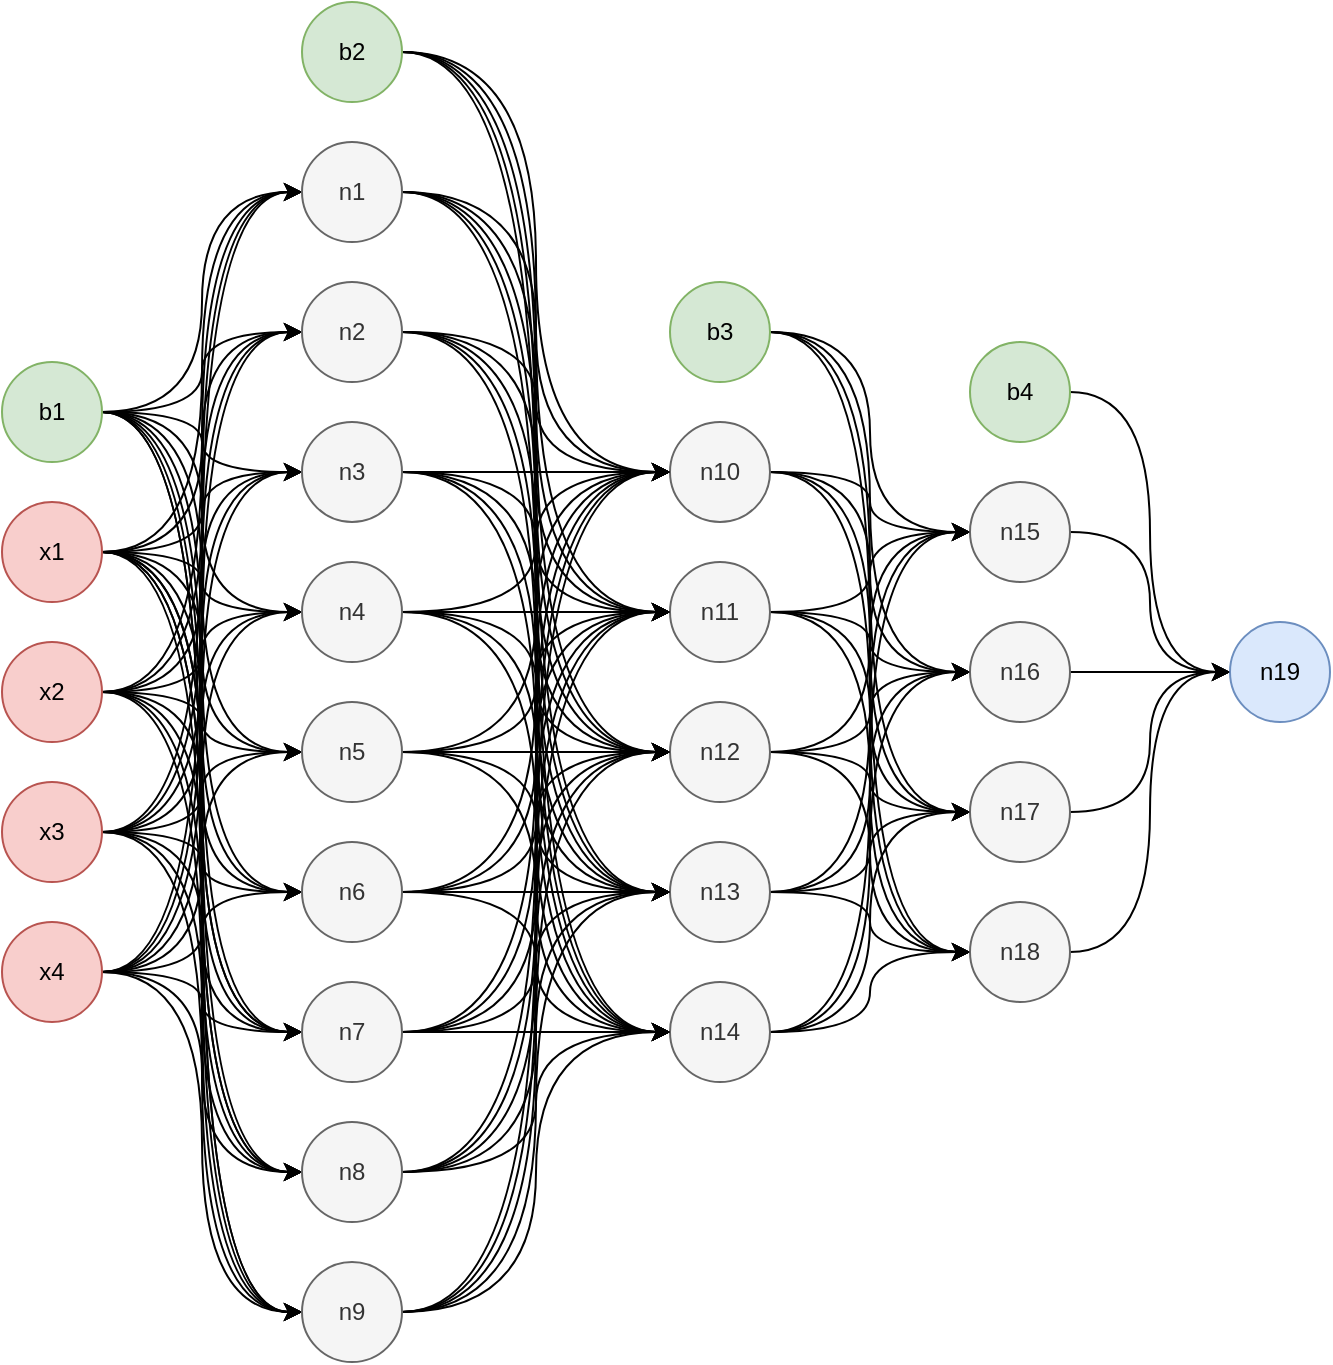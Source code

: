 <mxfile version="14.1.8" type="device"><diagram id="i4QW6xnq4orfAD7NVivl" name="Page-1"><mxGraphModel dx="1483" dy="829" grid="1" gridSize="10" guides="1" tooltips="1" connect="1" arrows="1" fold="1" page="1" pageScale="1" pageWidth="827" pageHeight="1169" math="0" shadow="0"><root><mxCell id="0"/><mxCell id="1" parent="0"/><mxCell id="Dsh7OCqlqzc1dvx7NN0r-18" style="edgeStyle=orthogonalEdgeStyle;curved=1;rounded=0;orthogonalLoop=1;jettySize=auto;html=1;exitX=1;exitY=0.5;exitDx=0;exitDy=0;entryX=0;entryY=0.5;entryDx=0;entryDy=0;" parent="1" source="Dsh7OCqlqzc1dvx7NN0r-1" target="Dsh7OCqlqzc1dvx7NN0r-7" edge="1"><mxGeometry relative="1" as="geometry"/></mxCell><mxCell id="Dsh7OCqlqzc1dvx7NN0r-19" style="edgeStyle=orthogonalEdgeStyle;curved=1;rounded=0;orthogonalLoop=1;jettySize=auto;html=1;exitX=1;exitY=0.5;exitDx=0;exitDy=0;entryX=0;entryY=0.5;entryDx=0;entryDy=0;" parent="1" source="Dsh7OCqlqzc1dvx7NN0r-1" target="Dsh7OCqlqzc1dvx7NN0r-6" edge="1"><mxGeometry relative="1" as="geometry"/></mxCell><mxCell id="Dsh7OCqlqzc1dvx7NN0r-20" style="edgeStyle=orthogonalEdgeStyle;curved=1;rounded=0;orthogonalLoop=1;jettySize=auto;html=1;exitX=1;exitY=0.5;exitDx=0;exitDy=0;entryX=0;entryY=0.5;entryDx=0;entryDy=0;" parent="1" source="Dsh7OCqlqzc1dvx7NN0r-1" target="Dsh7OCqlqzc1dvx7NN0r-8" edge="1"><mxGeometry relative="1" as="geometry"/></mxCell><mxCell id="Dsh7OCqlqzc1dvx7NN0r-21" style="edgeStyle=orthogonalEdgeStyle;curved=1;rounded=0;orthogonalLoop=1;jettySize=auto;html=1;exitX=1;exitY=0.5;exitDx=0;exitDy=0;entryX=0;entryY=0.5;entryDx=0;entryDy=0;" parent="1" source="Dsh7OCqlqzc1dvx7NN0r-1" target="Dsh7OCqlqzc1dvx7NN0r-9" edge="1"><mxGeometry relative="1" as="geometry"/></mxCell><mxCell id="Dsh7OCqlqzc1dvx7NN0r-22" style="edgeStyle=orthogonalEdgeStyle;curved=1;rounded=0;orthogonalLoop=1;jettySize=auto;html=1;exitX=1;exitY=0.5;exitDx=0;exitDy=0;entryX=0;entryY=0.5;entryDx=0;entryDy=0;" parent="1" source="Dsh7OCqlqzc1dvx7NN0r-1" target="Dsh7OCqlqzc1dvx7NN0r-10" edge="1"><mxGeometry relative="1" as="geometry"/></mxCell><mxCell id="Dsh7OCqlqzc1dvx7NN0r-23" style="edgeStyle=orthogonalEdgeStyle;curved=1;rounded=0;orthogonalLoop=1;jettySize=auto;html=1;exitX=1;exitY=0.5;exitDx=0;exitDy=0;entryX=0;entryY=0.5;entryDx=0;entryDy=0;" parent="1" source="Dsh7OCqlqzc1dvx7NN0r-1" target="Dsh7OCqlqzc1dvx7NN0r-11" edge="1"><mxGeometry relative="1" as="geometry"/></mxCell><mxCell id="KHxRJNuGpRdVuXZZQBmn-13" style="edgeStyle=orthogonalEdgeStyle;curved=1;rounded=0;orthogonalLoop=1;jettySize=auto;html=1;exitX=1;exitY=0.5;exitDx=0;exitDy=0;entryX=0;entryY=0.5;entryDx=0;entryDy=0;" edge="1" parent="1" source="Dsh7OCqlqzc1dvx7NN0r-1" target="KHxRJNuGpRdVuXZZQBmn-1"><mxGeometry relative="1" as="geometry"/></mxCell><mxCell id="KHxRJNuGpRdVuXZZQBmn-14" style="edgeStyle=orthogonalEdgeStyle;curved=1;rounded=0;orthogonalLoop=1;jettySize=auto;html=1;exitX=1;exitY=0.5;exitDx=0;exitDy=0;entryX=0;entryY=0.5;entryDx=0;entryDy=0;" edge="1" parent="1" source="Dsh7OCqlqzc1dvx7NN0r-1" target="KHxRJNuGpRdVuXZZQBmn-2"><mxGeometry relative="1" as="geometry"/></mxCell><mxCell id="KHxRJNuGpRdVuXZZQBmn-17" style="edgeStyle=orthogonalEdgeStyle;curved=1;rounded=0;orthogonalLoop=1;jettySize=auto;html=1;exitX=1;exitY=0.5;exitDx=0;exitDy=0;entryX=0;entryY=0.5;entryDx=0;entryDy=0;" edge="1" parent="1" source="Dsh7OCqlqzc1dvx7NN0r-1" target="KHxRJNuGpRdVuXZZQBmn-1"><mxGeometry relative="1" as="geometry"/></mxCell><mxCell id="KHxRJNuGpRdVuXZZQBmn-18" style="edgeStyle=orthogonalEdgeStyle;curved=1;rounded=0;orthogonalLoop=1;jettySize=auto;html=1;exitX=1;exitY=0.5;exitDx=0;exitDy=0;entryX=0;entryY=0.5;entryDx=0;entryDy=0;" edge="1" parent="1" source="Dsh7OCqlqzc1dvx7NN0r-1" target="KHxRJNuGpRdVuXZZQBmn-2"><mxGeometry relative="1" as="geometry"/></mxCell><mxCell id="KHxRJNuGpRdVuXZZQBmn-19" style="edgeStyle=orthogonalEdgeStyle;curved=1;rounded=0;orthogonalLoop=1;jettySize=auto;html=1;exitX=1;exitY=0.5;exitDx=0;exitDy=0;entryX=0;entryY=0.5;entryDx=0;entryDy=0;" edge="1" parent="1" source="Dsh7OCqlqzc1dvx7NN0r-1" target="KHxRJNuGpRdVuXZZQBmn-3"><mxGeometry relative="1" as="geometry"/></mxCell><mxCell id="Dsh7OCqlqzc1dvx7NN0r-1" value="x1" style="ellipse;whiteSpace=wrap;html=1;fillColor=#f8cecc;strokeColor=#b85450;" parent="1" vertex="1"><mxGeometry x="80" y="360" width="50" height="50" as="geometry"/></mxCell><mxCell id="Dsh7OCqlqzc1dvx7NN0r-24" style="edgeStyle=orthogonalEdgeStyle;curved=1;rounded=0;orthogonalLoop=1;jettySize=auto;html=1;exitX=1;exitY=0.5;exitDx=0;exitDy=0;entryX=0;entryY=0.5;entryDx=0;entryDy=0;" parent="1" source="Dsh7OCqlqzc1dvx7NN0r-2" target="Dsh7OCqlqzc1dvx7NN0r-7" edge="1"><mxGeometry relative="1" as="geometry"/></mxCell><mxCell id="Dsh7OCqlqzc1dvx7NN0r-25" style="edgeStyle=orthogonalEdgeStyle;curved=1;rounded=0;orthogonalLoop=1;jettySize=auto;html=1;exitX=1;exitY=0.5;exitDx=0;exitDy=0;entryX=0;entryY=0.5;entryDx=0;entryDy=0;" parent="1" source="Dsh7OCqlqzc1dvx7NN0r-2" target="Dsh7OCqlqzc1dvx7NN0r-6" edge="1"><mxGeometry relative="1" as="geometry"/></mxCell><mxCell id="Dsh7OCqlqzc1dvx7NN0r-26" style="edgeStyle=orthogonalEdgeStyle;curved=1;rounded=0;orthogonalLoop=1;jettySize=auto;html=1;exitX=1;exitY=0.5;exitDx=0;exitDy=0;entryX=0;entryY=0.5;entryDx=0;entryDy=0;" parent="1" source="Dsh7OCqlqzc1dvx7NN0r-2" target="Dsh7OCqlqzc1dvx7NN0r-8" edge="1"><mxGeometry relative="1" as="geometry"/></mxCell><mxCell id="Dsh7OCqlqzc1dvx7NN0r-27" style="edgeStyle=orthogonalEdgeStyle;curved=1;rounded=0;orthogonalLoop=1;jettySize=auto;html=1;exitX=1;exitY=0.5;exitDx=0;exitDy=0;entryX=0;entryY=0.5;entryDx=0;entryDy=0;" parent="1" source="Dsh7OCqlqzc1dvx7NN0r-2" target="Dsh7OCqlqzc1dvx7NN0r-9" edge="1"><mxGeometry relative="1" as="geometry"/></mxCell><mxCell id="Dsh7OCqlqzc1dvx7NN0r-28" style="edgeStyle=orthogonalEdgeStyle;curved=1;rounded=0;orthogonalLoop=1;jettySize=auto;html=1;exitX=1;exitY=0.5;exitDx=0;exitDy=0;entryX=0;entryY=0.5;entryDx=0;entryDy=0;" parent="1" source="Dsh7OCqlqzc1dvx7NN0r-2" target="Dsh7OCqlqzc1dvx7NN0r-10" edge="1"><mxGeometry relative="1" as="geometry"/></mxCell><mxCell id="Dsh7OCqlqzc1dvx7NN0r-29" style="edgeStyle=orthogonalEdgeStyle;curved=1;rounded=0;orthogonalLoop=1;jettySize=auto;html=1;exitX=1;exitY=0.5;exitDx=0;exitDy=0;entryX=0;entryY=0.5;entryDx=0;entryDy=0;" parent="1" source="Dsh7OCqlqzc1dvx7NN0r-2" target="Dsh7OCqlqzc1dvx7NN0r-11" edge="1"><mxGeometry relative="1" as="geometry"/></mxCell><mxCell id="KHxRJNuGpRdVuXZZQBmn-21" style="edgeStyle=orthogonalEdgeStyle;curved=1;rounded=0;orthogonalLoop=1;jettySize=auto;html=1;exitX=1;exitY=0.5;exitDx=0;exitDy=0;entryX=0;entryY=0.5;entryDx=0;entryDy=0;" edge="1" parent="1" source="Dsh7OCqlqzc1dvx7NN0r-2" target="KHxRJNuGpRdVuXZZQBmn-1"><mxGeometry relative="1" as="geometry"/></mxCell><mxCell id="KHxRJNuGpRdVuXZZQBmn-22" style="edgeStyle=orthogonalEdgeStyle;curved=1;rounded=0;orthogonalLoop=1;jettySize=auto;html=1;exitX=1;exitY=0.5;exitDx=0;exitDy=0;entryX=0;entryY=0.5;entryDx=0;entryDy=0;" edge="1" parent="1" source="Dsh7OCqlqzc1dvx7NN0r-2" target="KHxRJNuGpRdVuXZZQBmn-2"><mxGeometry relative="1" as="geometry"/></mxCell><mxCell id="KHxRJNuGpRdVuXZZQBmn-23" style="edgeStyle=orthogonalEdgeStyle;curved=1;rounded=0;orthogonalLoop=1;jettySize=auto;html=1;exitX=1;exitY=0.5;exitDx=0;exitDy=0;entryX=0;entryY=0.5;entryDx=0;entryDy=0;" edge="1" parent="1" source="Dsh7OCqlqzc1dvx7NN0r-2" target="KHxRJNuGpRdVuXZZQBmn-3"><mxGeometry relative="1" as="geometry"/></mxCell><mxCell id="Dsh7OCqlqzc1dvx7NN0r-2" value="x2" style="ellipse;whiteSpace=wrap;html=1;fillColor=#f8cecc;strokeColor=#b85450;" parent="1" vertex="1"><mxGeometry x="80" y="430" width="50" height="50" as="geometry"/></mxCell><mxCell id="Dsh7OCqlqzc1dvx7NN0r-30" style="edgeStyle=orthogonalEdgeStyle;curved=1;rounded=0;orthogonalLoop=1;jettySize=auto;html=1;exitX=1;exitY=0.5;exitDx=0;exitDy=0;entryX=0;entryY=0.5;entryDx=0;entryDy=0;" parent="1" source="Dsh7OCqlqzc1dvx7NN0r-3" target="Dsh7OCqlqzc1dvx7NN0r-7" edge="1"><mxGeometry relative="1" as="geometry"/></mxCell><mxCell id="Dsh7OCqlqzc1dvx7NN0r-31" style="edgeStyle=orthogonalEdgeStyle;curved=1;rounded=0;orthogonalLoop=1;jettySize=auto;html=1;exitX=1;exitY=0.5;exitDx=0;exitDy=0;entryX=0;entryY=0.5;entryDx=0;entryDy=0;" parent="1" source="Dsh7OCqlqzc1dvx7NN0r-3" target="Dsh7OCqlqzc1dvx7NN0r-6" edge="1"><mxGeometry relative="1" as="geometry"/></mxCell><mxCell id="Dsh7OCqlqzc1dvx7NN0r-32" style="edgeStyle=orthogonalEdgeStyle;curved=1;rounded=0;orthogonalLoop=1;jettySize=auto;html=1;exitX=1;exitY=0.5;exitDx=0;exitDy=0;entryX=0;entryY=0.5;entryDx=0;entryDy=0;" parent="1" source="Dsh7OCqlqzc1dvx7NN0r-3" target="Dsh7OCqlqzc1dvx7NN0r-8" edge="1"><mxGeometry relative="1" as="geometry"/></mxCell><mxCell id="Dsh7OCqlqzc1dvx7NN0r-33" style="edgeStyle=orthogonalEdgeStyle;curved=1;rounded=0;orthogonalLoop=1;jettySize=auto;html=1;exitX=1;exitY=0.5;exitDx=0;exitDy=0;entryX=0;entryY=0.5;entryDx=0;entryDy=0;" parent="1" source="Dsh7OCqlqzc1dvx7NN0r-3" target="Dsh7OCqlqzc1dvx7NN0r-9" edge="1"><mxGeometry relative="1" as="geometry"/></mxCell><mxCell id="Dsh7OCqlqzc1dvx7NN0r-34" style="edgeStyle=orthogonalEdgeStyle;curved=1;rounded=0;orthogonalLoop=1;jettySize=auto;html=1;exitX=1;exitY=0.5;exitDx=0;exitDy=0;entryX=0;entryY=0.5;entryDx=0;entryDy=0;" parent="1" source="Dsh7OCqlqzc1dvx7NN0r-3" target="Dsh7OCqlqzc1dvx7NN0r-10" edge="1"><mxGeometry relative="1" as="geometry"/></mxCell><mxCell id="Dsh7OCqlqzc1dvx7NN0r-35" style="edgeStyle=orthogonalEdgeStyle;curved=1;rounded=0;orthogonalLoop=1;jettySize=auto;html=1;exitX=1;exitY=0.5;exitDx=0;exitDy=0;entryX=0;entryY=0.5;entryDx=0;entryDy=0;" parent="1" source="Dsh7OCqlqzc1dvx7NN0r-3" target="Dsh7OCqlqzc1dvx7NN0r-11" edge="1"><mxGeometry relative="1" as="geometry"/></mxCell><mxCell id="KHxRJNuGpRdVuXZZQBmn-25" style="edgeStyle=orthogonalEdgeStyle;curved=1;rounded=0;orthogonalLoop=1;jettySize=auto;html=1;exitX=1;exitY=0.5;exitDx=0;exitDy=0;entryX=0;entryY=0.5;entryDx=0;entryDy=0;" edge="1" parent="1" source="Dsh7OCqlqzc1dvx7NN0r-3" target="KHxRJNuGpRdVuXZZQBmn-1"><mxGeometry relative="1" as="geometry"/></mxCell><mxCell id="KHxRJNuGpRdVuXZZQBmn-26" style="edgeStyle=orthogonalEdgeStyle;curved=1;rounded=0;orthogonalLoop=1;jettySize=auto;html=1;exitX=1;exitY=0.5;exitDx=0;exitDy=0;entryX=0;entryY=0.5;entryDx=0;entryDy=0;" edge="1" parent="1" source="Dsh7OCqlqzc1dvx7NN0r-3" target="KHxRJNuGpRdVuXZZQBmn-2"><mxGeometry relative="1" as="geometry"/></mxCell><mxCell id="KHxRJNuGpRdVuXZZQBmn-27" style="edgeStyle=orthogonalEdgeStyle;curved=1;rounded=0;orthogonalLoop=1;jettySize=auto;html=1;exitX=1;exitY=0.5;exitDx=0;exitDy=0;entryX=0;entryY=0.5;entryDx=0;entryDy=0;" edge="1" parent="1" source="Dsh7OCqlqzc1dvx7NN0r-3" target="KHxRJNuGpRdVuXZZQBmn-3"><mxGeometry relative="1" as="geometry"/></mxCell><mxCell id="Dsh7OCqlqzc1dvx7NN0r-3" value="x3" style="ellipse;whiteSpace=wrap;html=1;fillColor=#f8cecc;strokeColor=#b85450;" parent="1" vertex="1"><mxGeometry x="80" y="500" width="50" height="50" as="geometry"/></mxCell><mxCell id="Dsh7OCqlqzc1dvx7NN0r-36" style="edgeStyle=orthogonalEdgeStyle;curved=1;rounded=0;orthogonalLoop=1;jettySize=auto;html=1;exitX=1;exitY=0.5;exitDx=0;exitDy=0;entryX=0;entryY=0.5;entryDx=0;entryDy=0;" parent="1" source="Dsh7OCqlqzc1dvx7NN0r-4" target="Dsh7OCqlqzc1dvx7NN0r-7" edge="1"><mxGeometry relative="1" as="geometry"/></mxCell><mxCell id="Dsh7OCqlqzc1dvx7NN0r-37" style="edgeStyle=orthogonalEdgeStyle;curved=1;rounded=0;orthogonalLoop=1;jettySize=auto;html=1;exitX=1;exitY=0.5;exitDx=0;exitDy=0;entryX=0;entryY=0.5;entryDx=0;entryDy=0;" parent="1" source="Dsh7OCqlqzc1dvx7NN0r-4" target="Dsh7OCqlqzc1dvx7NN0r-6" edge="1"><mxGeometry relative="1" as="geometry"/></mxCell><mxCell id="Dsh7OCqlqzc1dvx7NN0r-38" style="edgeStyle=orthogonalEdgeStyle;curved=1;rounded=0;orthogonalLoop=1;jettySize=auto;html=1;exitX=1;exitY=0.5;exitDx=0;exitDy=0;entryX=0;entryY=0.5;entryDx=0;entryDy=0;" parent="1" source="Dsh7OCqlqzc1dvx7NN0r-4" target="Dsh7OCqlqzc1dvx7NN0r-8" edge="1"><mxGeometry relative="1" as="geometry"/></mxCell><mxCell id="Dsh7OCqlqzc1dvx7NN0r-39" style="edgeStyle=orthogonalEdgeStyle;curved=1;rounded=0;orthogonalLoop=1;jettySize=auto;html=1;exitX=1;exitY=0.5;exitDx=0;exitDy=0;entryX=0;entryY=0.5;entryDx=0;entryDy=0;" parent="1" source="Dsh7OCqlqzc1dvx7NN0r-4" target="Dsh7OCqlqzc1dvx7NN0r-9" edge="1"><mxGeometry relative="1" as="geometry"/></mxCell><mxCell id="Dsh7OCqlqzc1dvx7NN0r-40" style="edgeStyle=orthogonalEdgeStyle;curved=1;rounded=0;orthogonalLoop=1;jettySize=auto;html=1;exitX=1;exitY=0.5;exitDx=0;exitDy=0;entryX=0;entryY=0.5;entryDx=0;entryDy=0;" parent="1" source="Dsh7OCqlqzc1dvx7NN0r-4" target="Dsh7OCqlqzc1dvx7NN0r-10" edge="1"><mxGeometry relative="1" as="geometry"/></mxCell><mxCell id="Dsh7OCqlqzc1dvx7NN0r-41" style="edgeStyle=orthogonalEdgeStyle;curved=1;rounded=0;orthogonalLoop=1;jettySize=auto;html=1;exitX=1;exitY=0.5;exitDx=0;exitDy=0;entryX=0;entryY=0.5;entryDx=0;entryDy=0;" parent="1" source="Dsh7OCqlqzc1dvx7NN0r-4" target="Dsh7OCqlqzc1dvx7NN0r-11" edge="1"><mxGeometry relative="1" as="geometry"/></mxCell><mxCell id="KHxRJNuGpRdVuXZZQBmn-29" style="edgeStyle=orthogonalEdgeStyle;curved=1;rounded=0;orthogonalLoop=1;jettySize=auto;html=1;exitX=1;exitY=0.5;exitDx=0;exitDy=0;entryX=0;entryY=0.5;entryDx=0;entryDy=0;" edge="1" parent="1" source="Dsh7OCqlqzc1dvx7NN0r-4" target="KHxRJNuGpRdVuXZZQBmn-1"><mxGeometry relative="1" as="geometry"/></mxCell><mxCell id="KHxRJNuGpRdVuXZZQBmn-30" style="edgeStyle=orthogonalEdgeStyle;curved=1;rounded=0;orthogonalLoop=1;jettySize=auto;html=1;exitX=1;exitY=0.5;exitDx=0;exitDy=0;entryX=0;entryY=0.5;entryDx=0;entryDy=0;" edge="1" parent="1" source="Dsh7OCqlqzc1dvx7NN0r-4" target="KHxRJNuGpRdVuXZZQBmn-2"><mxGeometry relative="1" as="geometry"/></mxCell><mxCell id="KHxRJNuGpRdVuXZZQBmn-31" style="edgeStyle=orthogonalEdgeStyle;curved=1;rounded=0;orthogonalLoop=1;jettySize=auto;html=1;exitX=1;exitY=0.5;exitDx=0;exitDy=0;entryX=0;entryY=0.5;entryDx=0;entryDy=0;" edge="1" parent="1" source="Dsh7OCqlqzc1dvx7NN0r-4" target="KHxRJNuGpRdVuXZZQBmn-3"><mxGeometry relative="1" as="geometry"/></mxCell><mxCell id="Dsh7OCqlqzc1dvx7NN0r-4" value="x4" style="ellipse;whiteSpace=wrap;html=1;fillColor=#f8cecc;strokeColor=#b85450;" parent="1" vertex="1"><mxGeometry x="80" y="570" width="50" height="50" as="geometry"/></mxCell><mxCell id="Dsh7OCqlqzc1dvx7NN0r-12" style="edgeStyle=orthogonalEdgeStyle;rounded=0;orthogonalLoop=1;jettySize=auto;html=1;exitX=1;exitY=0.5;exitDx=0;exitDy=0;entryX=0;entryY=0.5;entryDx=0;entryDy=0;curved=1;" parent="1" source="Dsh7OCqlqzc1dvx7NN0r-5" target="Dsh7OCqlqzc1dvx7NN0r-7" edge="1"><mxGeometry relative="1" as="geometry"/></mxCell><mxCell id="Dsh7OCqlqzc1dvx7NN0r-13" style="edgeStyle=orthogonalEdgeStyle;curved=1;rounded=0;orthogonalLoop=1;jettySize=auto;html=1;exitX=1;exitY=0.5;exitDx=0;exitDy=0;entryX=0;entryY=0.5;entryDx=0;entryDy=0;" parent="1" source="Dsh7OCqlqzc1dvx7NN0r-5" target="Dsh7OCqlqzc1dvx7NN0r-6" edge="1"><mxGeometry relative="1" as="geometry"/></mxCell><mxCell id="Dsh7OCqlqzc1dvx7NN0r-14" style="edgeStyle=orthogonalEdgeStyle;curved=1;rounded=0;orthogonalLoop=1;jettySize=auto;html=1;exitX=1;exitY=0.5;exitDx=0;exitDy=0;entryX=0;entryY=0.5;entryDx=0;entryDy=0;" parent="1" source="Dsh7OCqlqzc1dvx7NN0r-5" target="Dsh7OCqlqzc1dvx7NN0r-8" edge="1"><mxGeometry relative="1" as="geometry"/></mxCell><mxCell id="Dsh7OCqlqzc1dvx7NN0r-15" style="edgeStyle=orthogonalEdgeStyle;curved=1;rounded=0;orthogonalLoop=1;jettySize=auto;html=1;exitX=1;exitY=0.5;exitDx=0;exitDy=0;entryX=0;entryY=0.5;entryDx=0;entryDy=0;" parent="1" source="Dsh7OCqlqzc1dvx7NN0r-5" target="Dsh7OCqlqzc1dvx7NN0r-9" edge="1"><mxGeometry relative="1" as="geometry"/></mxCell><mxCell id="Dsh7OCqlqzc1dvx7NN0r-16" style="edgeStyle=orthogonalEdgeStyle;curved=1;rounded=0;orthogonalLoop=1;jettySize=auto;html=1;exitX=1;exitY=0.5;exitDx=0;exitDy=0;entryX=0;entryY=0.5;entryDx=0;entryDy=0;" parent="1" source="Dsh7OCqlqzc1dvx7NN0r-5" target="Dsh7OCqlqzc1dvx7NN0r-10" edge="1"><mxGeometry relative="1" as="geometry"/></mxCell><mxCell id="Dsh7OCqlqzc1dvx7NN0r-17" style="edgeStyle=orthogonalEdgeStyle;curved=1;rounded=0;orthogonalLoop=1;jettySize=auto;html=1;exitX=1;exitY=0.5;exitDx=0;exitDy=0;entryX=0;entryY=0.5;entryDx=0;entryDy=0;" parent="1" source="Dsh7OCqlqzc1dvx7NN0r-5" target="Dsh7OCqlqzc1dvx7NN0r-11" edge="1"><mxGeometry relative="1" as="geometry"/></mxCell><mxCell id="KHxRJNuGpRdVuXZZQBmn-5" style="edgeStyle=orthogonalEdgeStyle;rounded=0;orthogonalLoop=1;jettySize=auto;html=1;exitX=1;exitY=0.5;exitDx=0;exitDy=0;entryX=0;entryY=0.5;entryDx=0;entryDy=0;curved=1;" edge="1" parent="1" source="Dsh7OCqlqzc1dvx7NN0r-5" target="KHxRJNuGpRdVuXZZQBmn-1"><mxGeometry relative="1" as="geometry"/></mxCell><mxCell id="KHxRJNuGpRdVuXZZQBmn-6" style="edgeStyle=orthogonalEdgeStyle;curved=1;rounded=0;orthogonalLoop=1;jettySize=auto;html=1;exitX=1;exitY=0.5;exitDx=0;exitDy=0;entryX=0;entryY=0.5;entryDx=0;entryDy=0;" edge="1" parent="1" source="Dsh7OCqlqzc1dvx7NN0r-5" target="KHxRJNuGpRdVuXZZQBmn-2"><mxGeometry relative="1" as="geometry"/></mxCell><mxCell id="KHxRJNuGpRdVuXZZQBmn-7" style="edgeStyle=orthogonalEdgeStyle;curved=1;rounded=0;orthogonalLoop=1;jettySize=auto;html=1;exitX=1;exitY=0.5;exitDx=0;exitDy=0;entryX=0;entryY=0.5;entryDx=0;entryDy=0;" edge="1" parent="1" source="Dsh7OCqlqzc1dvx7NN0r-5" target="KHxRJNuGpRdVuXZZQBmn-3"><mxGeometry relative="1" as="geometry"/></mxCell><mxCell id="KHxRJNuGpRdVuXZZQBmn-15" style="edgeStyle=orthogonalEdgeStyle;curved=1;rounded=0;orthogonalLoop=1;jettySize=auto;html=1;exitX=1;exitY=0.5;exitDx=0;exitDy=0;entryX=0;entryY=0.5;entryDx=0;entryDy=0;" edge="1" parent="1" source="Dsh7OCqlqzc1dvx7NN0r-5" target="KHxRJNuGpRdVuXZZQBmn-3"><mxGeometry relative="1" as="geometry"/></mxCell><mxCell id="Dsh7OCqlqzc1dvx7NN0r-5" value="b1" style="ellipse;whiteSpace=wrap;html=1;fillColor=#d5e8d4;strokeColor=#82b366;" parent="1" vertex="1"><mxGeometry x="80" y="290" width="50" height="50" as="geometry"/></mxCell><mxCell id="Dsh7OCqlqzc1dvx7NN0r-67" style="edgeStyle=orthogonalEdgeStyle;curved=1;rounded=0;orthogonalLoop=1;jettySize=auto;html=1;exitX=1;exitY=0.5;exitDx=0;exitDy=0;entryX=0;entryY=0.5;entryDx=0;entryDy=0;" parent="1" source="Dsh7OCqlqzc1dvx7NN0r-6" target="Dsh7OCqlqzc1dvx7NN0r-43" edge="1"><mxGeometry relative="1" as="geometry"/></mxCell><mxCell id="Dsh7OCqlqzc1dvx7NN0r-68" style="edgeStyle=orthogonalEdgeStyle;curved=1;rounded=0;orthogonalLoop=1;jettySize=auto;html=1;exitX=1;exitY=0.5;exitDx=0;exitDy=0;entryX=0;entryY=0.5;entryDx=0;entryDy=0;" parent="1" source="Dsh7OCqlqzc1dvx7NN0r-6" target="Dsh7OCqlqzc1dvx7NN0r-42" edge="1"><mxGeometry relative="1" as="geometry"/></mxCell><mxCell id="Dsh7OCqlqzc1dvx7NN0r-69" style="edgeStyle=orthogonalEdgeStyle;curved=1;rounded=0;orthogonalLoop=1;jettySize=auto;html=1;exitX=1;exitY=0.5;exitDx=0;exitDy=0;entryX=0;entryY=0.5;entryDx=0;entryDy=0;" parent="1" source="Dsh7OCqlqzc1dvx7NN0r-6" target="Dsh7OCqlqzc1dvx7NN0r-44" edge="1"><mxGeometry relative="1" as="geometry"/></mxCell><mxCell id="Dsh7OCqlqzc1dvx7NN0r-70" style="edgeStyle=orthogonalEdgeStyle;curved=1;rounded=0;orthogonalLoop=1;jettySize=auto;html=1;exitX=1;exitY=0.5;exitDx=0;exitDy=0;entryX=0;entryY=0.5;entryDx=0;entryDy=0;" parent="1" source="Dsh7OCqlqzc1dvx7NN0r-6" target="Dsh7OCqlqzc1dvx7NN0r-45" edge="1"><mxGeometry relative="1" as="geometry"/></mxCell><mxCell id="Dsh7OCqlqzc1dvx7NN0r-71" style="edgeStyle=orthogonalEdgeStyle;curved=1;rounded=0;orthogonalLoop=1;jettySize=auto;html=1;exitX=1;exitY=0.5;exitDx=0;exitDy=0;entryX=0;entryY=0.5;entryDx=0;entryDy=0;" parent="1" source="Dsh7OCqlqzc1dvx7NN0r-6" target="Dsh7OCqlqzc1dvx7NN0r-46" edge="1"><mxGeometry relative="1" as="geometry"/></mxCell><mxCell id="Dsh7OCqlqzc1dvx7NN0r-6" value="n2" style="ellipse;whiteSpace=wrap;html=1;fillColor=#f5f5f5;strokeColor=#666666;fontColor=#333333;" parent="1" vertex="1"><mxGeometry x="230" y="250" width="50" height="50" as="geometry"/></mxCell><mxCell id="Dsh7OCqlqzc1dvx7NN0r-59" style="edgeStyle=orthogonalEdgeStyle;curved=1;rounded=0;orthogonalLoop=1;jettySize=auto;html=1;exitX=1;exitY=0.5;exitDx=0;exitDy=0;entryX=0;entryY=0.5;entryDx=0;entryDy=0;" parent="1" source="Dsh7OCqlqzc1dvx7NN0r-7" target="Dsh7OCqlqzc1dvx7NN0r-43" edge="1"><mxGeometry relative="1" as="geometry"/></mxCell><mxCell id="Dsh7OCqlqzc1dvx7NN0r-60" style="edgeStyle=orthogonalEdgeStyle;curved=1;rounded=0;orthogonalLoop=1;jettySize=auto;html=1;exitX=1;exitY=0.5;exitDx=0;exitDy=0;entryX=0;entryY=0.5;entryDx=0;entryDy=0;" parent="1" source="Dsh7OCqlqzc1dvx7NN0r-7" target="Dsh7OCqlqzc1dvx7NN0r-42" edge="1"><mxGeometry relative="1" as="geometry"/></mxCell><mxCell id="Dsh7OCqlqzc1dvx7NN0r-61" style="edgeStyle=orthogonalEdgeStyle;curved=1;rounded=0;orthogonalLoop=1;jettySize=auto;html=1;exitX=1;exitY=0.5;exitDx=0;exitDy=0;entryX=0;entryY=0.5;entryDx=0;entryDy=0;" parent="1" source="Dsh7OCqlqzc1dvx7NN0r-7" target="Dsh7OCqlqzc1dvx7NN0r-44" edge="1"><mxGeometry relative="1" as="geometry"/></mxCell><mxCell id="Dsh7OCqlqzc1dvx7NN0r-62" style="edgeStyle=orthogonalEdgeStyle;curved=1;rounded=0;orthogonalLoop=1;jettySize=auto;html=1;exitX=1;exitY=0.5;exitDx=0;exitDy=0;entryX=0;entryY=0.5;entryDx=0;entryDy=0;" parent="1" source="Dsh7OCqlqzc1dvx7NN0r-7" target="Dsh7OCqlqzc1dvx7NN0r-45" edge="1"><mxGeometry relative="1" as="geometry"/></mxCell><mxCell id="Dsh7OCqlqzc1dvx7NN0r-63" style="edgeStyle=orthogonalEdgeStyle;curved=1;rounded=0;orthogonalLoop=1;jettySize=auto;html=1;exitX=1;exitY=0.5;exitDx=0;exitDy=0;entryX=0;entryY=0.5;entryDx=0;entryDy=0;" parent="1" source="Dsh7OCqlqzc1dvx7NN0r-7" target="Dsh7OCqlqzc1dvx7NN0r-46" edge="1"><mxGeometry relative="1" as="geometry"/></mxCell><mxCell id="Dsh7OCqlqzc1dvx7NN0r-7" value="n1" style="ellipse;whiteSpace=wrap;html=1;fillColor=#f5f5f5;strokeColor=#666666;fontColor=#333333;" parent="1" vertex="1"><mxGeometry x="230" y="180" width="50" height="50" as="geometry"/></mxCell><mxCell id="Dsh7OCqlqzc1dvx7NN0r-75" style="edgeStyle=orthogonalEdgeStyle;curved=1;rounded=0;orthogonalLoop=1;jettySize=auto;html=1;exitX=1;exitY=0.5;exitDx=0;exitDy=0;entryX=0;entryY=0.5;entryDx=0;entryDy=0;" parent="1" source="Dsh7OCqlqzc1dvx7NN0r-8" target="Dsh7OCqlqzc1dvx7NN0r-43" edge="1"><mxGeometry relative="1" as="geometry"/></mxCell><mxCell id="Dsh7OCqlqzc1dvx7NN0r-76" style="edgeStyle=orthogonalEdgeStyle;curved=1;rounded=0;orthogonalLoop=1;jettySize=auto;html=1;exitX=1;exitY=0.5;exitDx=0;exitDy=0;entryX=0;entryY=0.5;entryDx=0;entryDy=0;" parent="1" source="Dsh7OCqlqzc1dvx7NN0r-8" target="Dsh7OCqlqzc1dvx7NN0r-42" edge="1"><mxGeometry relative="1" as="geometry"/></mxCell><mxCell id="Dsh7OCqlqzc1dvx7NN0r-77" style="edgeStyle=orthogonalEdgeStyle;curved=1;rounded=0;orthogonalLoop=1;jettySize=auto;html=1;exitX=1;exitY=0.5;exitDx=0;exitDy=0;entryX=0;entryY=0.5;entryDx=0;entryDy=0;" parent="1" source="Dsh7OCqlqzc1dvx7NN0r-8" target="Dsh7OCqlqzc1dvx7NN0r-44" edge="1"><mxGeometry relative="1" as="geometry"/></mxCell><mxCell id="Dsh7OCqlqzc1dvx7NN0r-78" style="edgeStyle=orthogonalEdgeStyle;curved=1;rounded=0;orthogonalLoop=1;jettySize=auto;html=1;exitX=1;exitY=0.5;exitDx=0;exitDy=0;entryX=0;entryY=0.5;entryDx=0;entryDy=0;" parent="1" source="Dsh7OCqlqzc1dvx7NN0r-8" target="Dsh7OCqlqzc1dvx7NN0r-45" edge="1"><mxGeometry relative="1" as="geometry"/></mxCell><mxCell id="Dsh7OCqlqzc1dvx7NN0r-79" style="edgeStyle=orthogonalEdgeStyle;curved=1;rounded=0;orthogonalLoop=1;jettySize=auto;html=1;exitX=1;exitY=0.5;exitDx=0;exitDy=0;entryX=0;entryY=0.5;entryDx=0;entryDy=0;" parent="1" source="Dsh7OCqlqzc1dvx7NN0r-8" target="Dsh7OCqlqzc1dvx7NN0r-46" edge="1"><mxGeometry relative="1" as="geometry"/></mxCell><mxCell id="Dsh7OCqlqzc1dvx7NN0r-8" value="n3" style="ellipse;whiteSpace=wrap;html=1;fillColor=#f5f5f5;strokeColor=#666666;fontColor=#333333;" parent="1" vertex="1"><mxGeometry x="230" y="320" width="50" height="50" as="geometry"/></mxCell><mxCell id="Dsh7OCqlqzc1dvx7NN0r-83" style="edgeStyle=orthogonalEdgeStyle;curved=1;rounded=0;orthogonalLoop=1;jettySize=auto;html=1;exitX=1;exitY=0.5;exitDx=0;exitDy=0;entryX=0;entryY=0.5;entryDx=0;entryDy=0;" parent="1" source="Dsh7OCqlqzc1dvx7NN0r-9" target="Dsh7OCqlqzc1dvx7NN0r-43" edge="1"><mxGeometry relative="1" as="geometry"/></mxCell><mxCell id="Dsh7OCqlqzc1dvx7NN0r-84" style="edgeStyle=orthogonalEdgeStyle;curved=1;rounded=0;orthogonalLoop=1;jettySize=auto;html=1;exitX=1;exitY=0.5;exitDx=0;exitDy=0;entryX=0;entryY=0.5;entryDx=0;entryDy=0;" parent="1" source="Dsh7OCqlqzc1dvx7NN0r-9" target="Dsh7OCqlqzc1dvx7NN0r-42" edge="1"><mxGeometry relative="1" as="geometry"/></mxCell><mxCell id="Dsh7OCqlqzc1dvx7NN0r-85" style="edgeStyle=orthogonalEdgeStyle;curved=1;rounded=0;orthogonalLoop=1;jettySize=auto;html=1;exitX=1;exitY=0.5;exitDx=0;exitDy=0;entryX=0;entryY=0.5;entryDx=0;entryDy=0;" parent="1" source="Dsh7OCqlqzc1dvx7NN0r-9" target="Dsh7OCqlqzc1dvx7NN0r-44" edge="1"><mxGeometry relative="1" as="geometry"/></mxCell><mxCell id="Dsh7OCqlqzc1dvx7NN0r-86" style="edgeStyle=orthogonalEdgeStyle;curved=1;rounded=0;orthogonalLoop=1;jettySize=auto;html=1;exitX=1;exitY=0.5;exitDx=0;exitDy=0;entryX=0;entryY=0.5;entryDx=0;entryDy=0;" parent="1" source="Dsh7OCqlqzc1dvx7NN0r-9" target="Dsh7OCqlqzc1dvx7NN0r-45" edge="1"><mxGeometry relative="1" as="geometry"/></mxCell><mxCell id="Dsh7OCqlqzc1dvx7NN0r-87" style="edgeStyle=orthogonalEdgeStyle;curved=1;rounded=0;orthogonalLoop=1;jettySize=auto;html=1;exitX=1;exitY=0.5;exitDx=0;exitDy=0;entryX=0;entryY=0.5;entryDx=0;entryDy=0;" parent="1" source="Dsh7OCqlqzc1dvx7NN0r-9" target="Dsh7OCqlqzc1dvx7NN0r-46" edge="1"><mxGeometry relative="1" as="geometry"/></mxCell><mxCell id="Dsh7OCqlqzc1dvx7NN0r-9" value="n4" style="ellipse;whiteSpace=wrap;html=1;fillColor=#f5f5f5;strokeColor=#666666;fontColor=#333333;" parent="1" vertex="1"><mxGeometry x="230" y="390" width="50" height="50" as="geometry"/></mxCell><mxCell id="Dsh7OCqlqzc1dvx7NN0r-91" style="edgeStyle=orthogonalEdgeStyle;curved=1;rounded=0;orthogonalLoop=1;jettySize=auto;html=1;exitX=1;exitY=0.5;exitDx=0;exitDy=0;entryX=0;entryY=0.5;entryDx=0;entryDy=0;" parent="1" source="Dsh7OCqlqzc1dvx7NN0r-10" target="Dsh7OCqlqzc1dvx7NN0r-43" edge="1"><mxGeometry relative="1" as="geometry"/></mxCell><mxCell id="Dsh7OCqlqzc1dvx7NN0r-92" style="edgeStyle=orthogonalEdgeStyle;curved=1;rounded=0;orthogonalLoop=1;jettySize=auto;html=1;exitX=1;exitY=0.5;exitDx=0;exitDy=0;entryX=0;entryY=0.5;entryDx=0;entryDy=0;" parent="1" source="Dsh7OCqlqzc1dvx7NN0r-10" target="Dsh7OCqlqzc1dvx7NN0r-42" edge="1"><mxGeometry relative="1" as="geometry"/></mxCell><mxCell id="Dsh7OCqlqzc1dvx7NN0r-93" style="edgeStyle=orthogonalEdgeStyle;curved=1;rounded=0;orthogonalLoop=1;jettySize=auto;html=1;exitX=1;exitY=0.5;exitDx=0;exitDy=0;entryX=0;entryY=0.5;entryDx=0;entryDy=0;" parent="1" source="Dsh7OCqlqzc1dvx7NN0r-10" target="Dsh7OCqlqzc1dvx7NN0r-44" edge="1"><mxGeometry relative="1" as="geometry"/></mxCell><mxCell id="Dsh7OCqlqzc1dvx7NN0r-94" style="edgeStyle=orthogonalEdgeStyle;curved=1;rounded=0;orthogonalLoop=1;jettySize=auto;html=1;exitX=1;exitY=0.5;exitDx=0;exitDy=0;entryX=0;entryY=0.5;entryDx=0;entryDy=0;" parent="1" source="Dsh7OCqlqzc1dvx7NN0r-10" target="Dsh7OCqlqzc1dvx7NN0r-45" edge="1"><mxGeometry relative="1" as="geometry"/></mxCell><mxCell id="Dsh7OCqlqzc1dvx7NN0r-95" style="edgeStyle=orthogonalEdgeStyle;curved=1;rounded=0;orthogonalLoop=1;jettySize=auto;html=1;exitX=1;exitY=0.5;exitDx=0;exitDy=0;entryX=0;entryY=0.5;entryDx=0;entryDy=0;" parent="1" source="Dsh7OCqlqzc1dvx7NN0r-10" target="Dsh7OCqlqzc1dvx7NN0r-46" edge="1"><mxGeometry relative="1" as="geometry"/></mxCell><mxCell id="Dsh7OCqlqzc1dvx7NN0r-10" value="n5" style="ellipse;whiteSpace=wrap;html=1;fillColor=#f5f5f5;strokeColor=#666666;fontColor=#333333;" parent="1" vertex="1"><mxGeometry x="230" y="460" width="50" height="50" as="geometry"/></mxCell><mxCell id="Dsh7OCqlqzc1dvx7NN0r-99" style="edgeStyle=orthogonalEdgeStyle;curved=1;rounded=0;orthogonalLoop=1;jettySize=auto;html=1;exitX=1;exitY=0.5;exitDx=0;exitDy=0;entryX=0;entryY=0.5;entryDx=0;entryDy=0;" parent="1" source="Dsh7OCqlqzc1dvx7NN0r-11" target="Dsh7OCqlqzc1dvx7NN0r-43" edge="1"><mxGeometry relative="1" as="geometry"/></mxCell><mxCell id="Dsh7OCqlqzc1dvx7NN0r-100" style="edgeStyle=orthogonalEdgeStyle;curved=1;rounded=0;orthogonalLoop=1;jettySize=auto;html=1;exitX=1;exitY=0.5;exitDx=0;exitDy=0;entryX=0;entryY=0.5;entryDx=0;entryDy=0;" parent="1" source="Dsh7OCqlqzc1dvx7NN0r-11" target="Dsh7OCqlqzc1dvx7NN0r-42" edge="1"><mxGeometry relative="1" as="geometry"/></mxCell><mxCell id="Dsh7OCqlqzc1dvx7NN0r-101" style="edgeStyle=orthogonalEdgeStyle;curved=1;rounded=0;orthogonalLoop=1;jettySize=auto;html=1;exitX=1;exitY=0.5;exitDx=0;exitDy=0;entryX=0;entryY=0.5;entryDx=0;entryDy=0;" parent="1" source="Dsh7OCqlqzc1dvx7NN0r-11" target="Dsh7OCqlqzc1dvx7NN0r-44" edge="1"><mxGeometry relative="1" as="geometry"/></mxCell><mxCell id="Dsh7OCqlqzc1dvx7NN0r-102" style="edgeStyle=orthogonalEdgeStyle;curved=1;rounded=0;orthogonalLoop=1;jettySize=auto;html=1;exitX=1;exitY=0.5;exitDx=0;exitDy=0;entryX=0;entryY=0.5;entryDx=0;entryDy=0;" parent="1" source="Dsh7OCqlqzc1dvx7NN0r-11" target="Dsh7OCqlqzc1dvx7NN0r-45" edge="1"><mxGeometry relative="1" as="geometry"/></mxCell><mxCell id="Dsh7OCqlqzc1dvx7NN0r-103" style="edgeStyle=orthogonalEdgeStyle;curved=1;rounded=0;orthogonalLoop=1;jettySize=auto;html=1;exitX=1;exitY=0.5;exitDx=0;exitDy=0;entryX=0;entryY=0.5;entryDx=0;entryDy=0;" parent="1" source="Dsh7OCqlqzc1dvx7NN0r-11" target="Dsh7OCqlqzc1dvx7NN0r-46" edge="1"><mxGeometry relative="1" as="geometry"/></mxCell><mxCell id="Dsh7OCqlqzc1dvx7NN0r-11" value="n6" style="ellipse;whiteSpace=wrap;html=1;fillColor=#f5f5f5;strokeColor=#666666;fontColor=#333333;" parent="1" vertex="1"><mxGeometry x="230" y="530" width="50" height="50" as="geometry"/></mxCell><mxCell id="Dsh7OCqlqzc1dvx7NN0r-121" style="edgeStyle=orthogonalEdgeStyle;curved=1;rounded=0;orthogonalLoop=1;jettySize=auto;html=1;exitX=1;exitY=0.5;exitDx=0;exitDy=0;entryX=0;entryY=0.5;entryDx=0;entryDy=0;" parent="1" source="Dsh7OCqlqzc1dvx7NN0r-42" target="Dsh7OCqlqzc1dvx7NN0r-108" edge="1"><mxGeometry relative="1" as="geometry"/></mxCell><mxCell id="Dsh7OCqlqzc1dvx7NN0r-122" style="edgeStyle=orthogonalEdgeStyle;curved=1;rounded=0;orthogonalLoop=1;jettySize=auto;html=1;exitX=1;exitY=0.5;exitDx=0;exitDy=0;entryX=0;entryY=0.5;entryDx=0;entryDy=0;" parent="1" source="Dsh7OCqlqzc1dvx7NN0r-42" target="Dsh7OCqlqzc1dvx7NN0r-107" edge="1"><mxGeometry relative="1" as="geometry"/></mxCell><mxCell id="Dsh7OCqlqzc1dvx7NN0r-123" style="edgeStyle=orthogonalEdgeStyle;curved=1;rounded=0;orthogonalLoop=1;jettySize=auto;html=1;exitX=1;exitY=0.5;exitDx=0;exitDy=0;entryX=0;entryY=0.5;entryDx=0;entryDy=0;" parent="1" source="Dsh7OCqlqzc1dvx7NN0r-42" target="Dsh7OCqlqzc1dvx7NN0r-109" edge="1"><mxGeometry relative="1" as="geometry"/></mxCell><mxCell id="Dsh7OCqlqzc1dvx7NN0r-124" style="edgeStyle=orthogonalEdgeStyle;curved=1;rounded=0;orthogonalLoop=1;jettySize=auto;html=1;exitX=1;exitY=0.5;exitDx=0;exitDy=0;entryX=0;entryY=0.5;entryDx=0;entryDy=0;" parent="1" source="Dsh7OCqlqzc1dvx7NN0r-42" target="Dsh7OCqlqzc1dvx7NN0r-110" edge="1"><mxGeometry relative="1" as="geometry"/></mxCell><mxCell id="Dsh7OCqlqzc1dvx7NN0r-42" value="n11" style="ellipse;whiteSpace=wrap;html=1;fillColor=#f5f5f5;strokeColor=#666666;fontColor=#333333;" parent="1" vertex="1"><mxGeometry x="414" y="390" width="50" height="50" as="geometry"/></mxCell><mxCell id="Dsh7OCqlqzc1dvx7NN0r-116" style="edgeStyle=orthogonalEdgeStyle;curved=1;rounded=0;orthogonalLoop=1;jettySize=auto;html=1;exitX=1;exitY=0.5;exitDx=0;exitDy=0;entryX=0;entryY=0.5;entryDx=0;entryDy=0;" parent="1" source="Dsh7OCqlqzc1dvx7NN0r-43" target="Dsh7OCqlqzc1dvx7NN0r-108" edge="1"><mxGeometry relative="1" as="geometry"/></mxCell><mxCell id="Dsh7OCqlqzc1dvx7NN0r-118" style="edgeStyle=orthogonalEdgeStyle;curved=1;rounded=0;orthogonalLoop=1;jettySize=auto;html=1;exitX=1;exitY=0.5;exitDx=0;exitDy=0;entryX=0;entryY=0.5;entryDx=0;entryDy=0;" parent="1" source="Dsh7OCqlqzc1dvx7NN0r-43" target="Dsh7OCqlqzc1dvx7NN0r-107" edge="1"><mxGeometry relative="1" as="geometry"/></mxCell><mxCell id="Dsh7OCqlqzc1dvx7NN0r-119" style="edgeStyle=orthogonalEdgeStyle;curved=1;rounded=0;orthogonalLoop=1;jettySize=auto;html=1;exitX=1;exitY=0.5;exitDx=0;exitDy=0;entryX=0;entryY=0.5;entryDx=0;entryDy=0;" parent="1" source="Dsh7OCqlqzc1dvx7NN0r-43" target="Dsh7OCqlqzc1dvx7NN0r-109" edge="1"><mxGeometry relative="1" as="geometry"/></mxCell><mxCell id="Dsh7OCqlqzc1dvx7NN0r-120" style="edgeStyle=orthogonalEdgeStyle;curved=1;rounded=0;orthogonalLoop=1;jettySize=auto;html=1;exitX=1;exitY=0.5;exitDx=0;exitDy=0;entryX=0;entryY=0.5;entryDx=0;entryDy=0;" parent="1" source="Dsh7OCqlqzc1dvx7NN0r-43" target="Dsh7OCqlqzc1dvx7NN0r-110" edge="1"><mxGeometry relative="1" as="geometry"/></mxCell><mxCell id="Dsh7OCqlqzc1dvx7NN0r-43" value="n10" style="ellipse;whiteSpace=wrap;html=1;fillColor=#f5f5f5;strokeColor=#666666;fontColor=#333333;" parent="1" vertex="1"><mxGeometry x="414" y="320" width="50" height="50" as="geometry"/></mxCell><mxCell id="Dsh7OCqlqzc1dvx7NN0r-125" style="edgeStyle=orthogonalEdgeStyle;curved=1;rounded=0;orthogonalLoop=1;jettySize=auto;html=1;exitX=1;exitY=0.5;exitDx=0;exitDy=0;entryX=0;entryY=0.5;entryDx=0;entryDy=0;" parent="1" source="Dsh7OCqlqzc1dvx7NN0r-44" target="Dsh7OCqlqzc1dvx7NN0r-108" edge="1"><mxGeometry relative="1" as="geometry"/></mxCell><mxCell id="Dsh7OCqlqzc1dvx7NN0r-126" style="edgeStyle=orthogonalEdgeStyle;curved=1;rounded=0;orthogonalLoop=1;jettySize=auto;html=1;exitX=1;exitY=0.5;exitDx=0;exitDy=0;entryX=0;entryY=0.5;entryDx=0;entryDy=0;" parent="1" source="Dsh7OCqlqzc1dvx7NN0r-44" target="Dsh7OCqlqzc1dvx7NN0r-107" edge="1"><mxGeometry relative="1" as="geometry"/></mxCell><mxCell id="Dsh7OCqlqzc1dvx7NN0r-127" style="edgeStyle=orthogonalEdgeStyle;curved=1;rounded=0;orthogonalLoop=1;jettySize=auto;html=1;exitX=1;exitY=0.5;exitDx=0;exitDy=0;entryX=0;entryY=0.5;entryDx=0;entryDy=0;" parent="1" source="Dsh7OCqlqzc1dvx7NN0r-44" target="Dsh7OCqlqzc1dvx7NN0r-109" edge="1"><mxGeometry relative="1" as="geometry"/></mxCell><mxCell id="Dsh7OCqlqzc1dvx7NN0r-128" style="edgeStyle=orthogonalEdgeStyle;curved=1;rounded=0;orthogonalLoop=1;jettySize=auto;html=1;exitX=1;exitY=0.5;exitDx=0;exitDy=0;entryX=0;entryY=0.5;entryDx=0;entryDy=0;" parent="1" source="Dsh7OCqlqzc1dvx7NN0r-44" target="Dsh7OCqlqzc1dvx7NN0r-110" edge="1"><mxGeometry relative="1" as="geometry"/></mxCell><mxCell id="Dsh7OCqlqzc1dvx7NN0r-44" value="n12" style="ellipse;whiteSpace=wrap;html=1;fillColor=#f5f5f5;strokeColor=#666666;fontColor=#333333;" parent="1" vertex="1"><mxGeometry x="414" y="460" width="50" height="50" as="geometry"/></mxCell><mxCell id="Dsh7OCqlqzc1dvx7NN0r-129" style="edgeStyle=orthogonalEdgeStyle;curved=1;rounded=0;orthogonalLoop=1;jettySize=auto;html=1;exitX=1;exitY=0.5;exitDx=0;exitDy=0;entryX=0;entryY=0.5;entryDx=0;entryDy=0;" parent="1" source="Dsh7OCqlqzc1dvx7NN0r-45" target="Dsh7OCqlqzc1dvx7NN0r-108" edge="1"><mxGeometry relative="1" as="geometry"/></mxCell><mxCell id="Dsh7OCqlqzc1dvx7NN0r-130" style="edgeStyle=orthogonalEdgeStyle;curved=1;rounded=0;orthogonalLoop=1;jettySize=auto;html=1;exitX=1;exitY=0.5;exitDx=0;exitDy=0;entryX=0;entryY=0.5;entryDx=0;entryDy=0;" parent="1" source="Dsh7OCqlqzc1dvx7NN0r-45" target="Dsh7OCqlqzc1dvx7NN0r-107" edge="1"><mxGeometry relative="1" as="geometry"/></mxCell><mxCell id="Dsh7OCqlqzc1dvx7NN0r-131" style="edgeStyle=orthogonalEdgeStyle;curved=1;rounded=0;orthogonalLoop=1;jettySize=auto;html=1;exitX=1;exitY=0.5;exitDx=0;exitDy=0;entryX=0;entryY=0.5;entryDx=0;entryDy=0;" parent="1" source="Dsh7OCqlqzc1dvx7NN0r-45" target="Dsh7OCqlqzc1dvx7NN0r-109" edge="1"><mxGeometry relative="1" as="geometry"/></mxCell><mxCell id="Dsh7OCqlqzc1dvx7NN0r-132" style="edgeStyle=orthogonalEdgeStyle;curved=1;rounded=0;orthogonalLoop=1;jettySize=auto;html=1;exitX=1;exitY=0.5;exitDx=0;exitDy=0;entryX=0;entryY=0.5;entryDx=0;entryDy=0;" parent="1" source="Dsh7OCqlqzc1dvx7NN0r-45" target="Dsh7OCqlqzc1dvx7NN0r-110" edge="1"><mxGeometry relative="1" as="geometry"/></mxCell><mxCell id="Dsh7OCqlqzc1dvx7NN0r-45" value="n13" style="ellipse;whiteSpace=wrap;html=1;fillColor=#f5f5f5;strokeColor=#666666;fontColor=#333333;" parent="1" vertex="1"><mxGeometry x="414" y="530" width="50" height="50" as="geometry"/></mxCell><mxCell id="Dsh7OCqlqzc1dvx7NN0r-133" style="edgeStyle=orthogonalEdgeStyle;curved=1;rounded=0;orthogonalLoop=1;jettySize=auto;html=1;exitX=1;exitY=0.5;exitDx=0;exitDy=0;entryX=0;entryY=0.5;entryDx=0;entryDy=0;" parent="1" source="Dsh7OCqlqzc1dvx7NN0r-46" target="Dsh7OCqlqzc1dvx7NN0r-108" edge="1"><mxGeometry relative="1" as="geometry"/></mxCell><mxCell id="Dsh7OCqlqzc1dvx7NN0r-134" style="edgeStyle=orthogonalEdgeStyle;curved=1;rounded=0;orthogonalLoop=1;jettySize=auto;html=1;exitX=1;exitY=0.5;exitDx=0;exitDy=0;entryX=0;entryY=0.5;entryDx=0;entryDy=0;" parent="1" source="Dsh7OCqlqzc1dvx7NN0r-46" target="Dsh7OCqlqzc1dvx7NN0r-107" edge="1"><mxGeometry relative="1" as="geometry"/></mxCell><mxCell id="Dsh7OCqlqzc1dvx7NN0r-135" style="edgeStyle=orthogonalEdgeStyle;curved=1;rounded=0;orthogonalLoop=1;jettySize=auto;html=1;exitX=1;exitY=0.5;exitDx=0;exitDy=0;entryX=0;entryY=0.5;entryDx=0;entryDy=0;" parent="1" source="Dsh7OCqlqzc1dvx7NN0r-46" target="Dsh7OCqlqzc1dvx7NN0r-109" edge="1"><mxGeometry relative="1" as="geometry"/></mxCell><mxCell id="Dsh7OCqlqzc1dvx7NN0r-136" style="edgeStyle=orthogonalEdgeStyle;curved=1;rounded=0;orthogonalLoop=1;jettySize=auto;html=1;exitX=1;exitY=0.5;exitDx=0;exitDy=0;entryX=0;entryY=0.5;entryDx=0;entryDy=0;" parent="1" source="Dsh7OCqlqzc1dvx7NN0r-46" target="Dsh7OCqlqzc1dvx7NN0r-110" edge="1"><mxGeometry relative="1" as="geometry"/></mxCell><mxCell id="Dsh7OCqlqzc1dvx7NN0r-46" value="n14" style="ellipse;whiteSpace=wrap;html=1;fillColor=#f5f5f5;strokeColor=#666666;fontColor=#333333;" parent="1" vertex="1"><mxGeometry x="414" y="600" width="50" height="50" as="geometry"/></mxCell><mxCell id="Dsh7OCqlqzc1dvx7NN0r-51" style="edgeStyle=orthogonalEdgeStyle;curved=1;rounded=0;orthogonalLoop=1;jettySize=auto;html=1;exitX=1;exitY=0.5;exitDx=0;exitDy=0;entryX=0;entryY=0.5;entryDx=0;entryDy=0;" parent="1" source="Dsh7OCqlqzc1dvx7NN0r-50" target="Dsh7OCqlqzc1dvx7NN0r-43" edge="1"><mxGeometry relative="1" as="geometry"/></mxCell><mxCell id="Dsh7OCqlqzc1dvx7NN0r-52" style="edgeStyle=orthogonalEdgeStyle;curved=1;rounded=0;orthogonalLoop=1;jettySize=auto;html=1;exitX=1;exitY=0.5;exitDx=0;exitDy=0;entryX=0;entryY=0.5;entryDx=0;entryDy=0;" parent="1" source="Dsh7OCqlqzc1dvx7NN0r-50" target="Dsh7OCqlqzc1dvx7NN0r-42" edge="1"><mxGeometry relative="1" as="geometry"/></mxCell><mxCell id="Dsh7OCqlqzc1dvx7NN0r-53" style="edgeStyle=orthogonalEdgeStyle;curved=1;rounded=0;orthogonalLoop=1;jettySize=auto;html=1;exitX=1;exitY=0.5;exitDx=0;exitDy=0;entryX=0;entryY=0.5;entryDx=0;entryDy=0;" parent="1" source="Dsh7OCqlqzc1dvx7NN0r-50" target="Dsh7OCqlqzc1dvx7NN0r-44" edge="1"><mxGeometry relative="1" as="geometry"/></mxCell><mxCell id="Dsh7OCqlqzc1dvx7NN0r-54" style="edgeStyle=orthogonalEdgeStyle;curved=1;rounded=0;orthogonalLoop=1;jettySize=auto;html=1;exitX=1;exitY=0.5;exitDx=0;exitDy=0;entryX=0;entryY=0.5;entryDx=0;entryDy=0;" parent="1" source="Dsh7OCqlqzc1dvx7NN0r-50" target="Dsh7OCqlqzc1dvx7NN0r-45" edge="1"><mxGeometry relative="1" as="geometry"/></mxCell><mxCell id="Dsh7OCqlqzc1dvx7NN0r-55" style="edgeStyle=orthogonalEdgeStyle;curved=1;rounded=0;orthogonalLoop=1;jettySize=auto;html=1;exitX=1;exitY=0.5;exitDx=0;exitDy=0;entryX=0;entryY=0.5;entryDx=0;entryDy=0;" parent="1" source="Dsh7OCqlqzc1dvx7NN0r-50" target="Dsh7OCqlqzc1dvx7NN0r-46" edge="1"><mxGeometry relative="1" as="geometry"/></mxCell><mxCell id="Dsh7OCqlqzc1dvx7NN0r-50" value="b2" style="ellipse;whiteSpace=wrap;html=1;fillColor=#d5e8d4;strokeColor=#82b366;" parent="1" vertex="1"><mxGeometry x="230" y="110" width="50" height="50" as="geometry"/></mxCell><mxCell id="Dsh7OCqlqzc1dvx7NN0r-153" style="edgeStyle=orthogonalEdgeStyle;curved=1;rounded=0;orthogonalLoop=1;jettySize=auto;html=1;exitX=1;exitY=0.5;exitDx=0;exitDy=0;" parent="1" source="Dsh7OCqlqzc1dvx7NN0r-107" target="Dsh7OCqlqzc1dvx7NN0r-149" edge="1"><mxGeometry relative="1" as="geometry"/></mxCell><mxCell id="Dsh7OCqlqzc1dvx7NN0r-107" value="n16" style="ellipse;whiteSpace=wrap;html=1;fillColor=#f5f5f5;strokeColor=#666666;fontColor=#333333;" parent="1" vertex="1"><mxGeometry x="564" y="420" width="50" height="50" as="geometry"/></mxCell><mxCell id="Dsh7OCqlqzc1dvx7NN0r-152" style="edgeStyle=orthogonalEdgeStyle;curved=1;rounded=0;orthogonalLoop=1;jettySize=auto;html=1;exitX=1;exitY=0.5;exitDx=0;exitDy=0;entryX=0;entryY=0.5;entryDx=0;entryDy=0;" parent="1" source="Dsh7OCqlqzc1dvx7NN0r-108" target="Dsh7OCqlqzc1dvx7NN0r-149" edge="1"><mxGeometry relative="1" as="geometry"/></mxCell><mxCell id="Dsh7OCqlqzc1dvx7NN0r-108" value="n15" style="ellipse;whiteSpace=wrap;html=1;fillColor=#f5f5f5;strokeColor=#666666;fontColor=#333333;" parent="1" vertex="1"><mxGeometry x="564" y="350" width="50" height="50" as="geometry"/></mxCell><mxCell id="Dsh7OCqlqzc1dvx7NN0r-154" style="edgeStyle=orthogonalEdgeStyle;curved=1;rounded=0;orthogonalLoop=1;jettySize=auto;html=1;exitX=1;exitY=0.5;exitDx=0;exitDy=0;entryX=0;entryY=0.5;entryDx=0;entryDy=0;" parent="1" source="Dsh7OCqlqzc1dvx7NN0r-109" target="Dsh7OCqlqzc1dvx7NN0r-149" edge="1"><mxGeometry relative="1" as="geometry"/></mxCell><mxCell id="Dsh7OCqlqzc1dvx7NN0r-109" value="n17" style="ellipse;whiteSpace=wrap;html=1;fillColor=#f5f5f5;strokeColor=#666666;fontColor=#333333;" parent="1" vertex="1"><mxGeometry x="564" y="490" width="50" height="50" as="geometry"/></mxCell><mxCell id="Dsh7OCqlqzc1dvx7NN0r-155" style="edgeStyle=orthogonalEdgeStyle;curved=1;rounded=0;orthogonalLoop=1;jettySize=auto;html=1;exitX=1;exitY=0.5;exitDx=0;exitDy=0;entryX=0;entryY=0.5;entryDx=0;entryDy=0;" parent="1" source="Dsh7OCqlqzc1dvx7NN0r-110" target="Dsh7OCqlqzc1dvx7NN0r-149" edge="1"><mxGeometry relative="1" as="geometry"/></mxCell><mxCell id="Dsh7OCqlqzc1dvx7NN0r-110" value="n18" style="ellipse;whiteSpace=wrap;html=1;fillColor=#f5f5f5;strokeColor=#666666;fontColor=#333333;" parent="1" vertex="1"><mxGeometry x="564" y="560" width="50" height="50" as="geometry"/></mxCell><mxCell id="Dsh7OCqlqzc1dvx7NN0r-112" style="edgeStyle=orthogonalEdgeStyle;curved=1;rounded=0;orthogonalLoop=1;jettySize=auto;html=1;exitX=1;exitY=0.5;exitDx=0;exitDy=0;entryX=0;entryY=0.5;entryDx=0;entryDy=0;" parent="1" source="Dsh7OCqlqzc1dvx7NN0r-111" target="Dsh7OCqlqzc1dvx7NN0r-108" edge="1"><mxGeometry relative="1" as="geometry"/></mxCell><mxCell id="Dsh7OCqlqzc1dvx7NN0r-113" style="edgeStyle=orthogonalEdgeStyle;curved=1;rounded=0;orthogonalLoop=1;jettySize=auto;html=1;exitX=1;exitY=0.5;exitDx=0;exitDy=0;entryX=0;entryY=0.5;entryDx=0;entryDy=0;" parent="1" source="Dsh7OCqlqzc1dvx7NN0r-111" target="Dsh7OCqlqzc1dvx7NN0r-107" edge="1"><mxGeometry relative="1" as="geometry"/></mxCell><mxCell id="Dsh7OCqlqzc1dvx7NN0r-114" style="edgeStyle=orthogonalEdgeStyle;curved=1;rounded=0;orthogonalLoop=1;jettySize=auto;html=1;exitX=1;exitY=0.5;exitDx=0;exitDy=0;entryX=0;entryY=0.5;entryDx=0;entryDy=0;" parent="1" source="Dsh7OCqlqzc1dvx7NN0r-111" target="Dsh7OCqlqzc1dvx7NN0r-109" edge="1"><mxGeometry relative="1" as="geometry"/></mxCell><mxCell id="Dsh7OCqlqzc1dvx7NN0r-115" style="edgeStyle=orthogonalEdgeStyle;curved=1;rounded=0;orthogonalLoop=1;jettySize=auto;html=1;exitX=1;exitY=0.5;exitDx=0;exitDy=0;entryX=0;entryY=0.5;entryDx=0;entryDy=0;" parent="1" source="Dsh7OCqlqzc1dvx7NN0r-111" target="Dsh7OCqlqzc1dvx7NN0r-110" edge="1"><mxGeometry relative="1" as="geometry"/></mxCell><mxCell id="Dsh7OCqlqzc1dvx7NN0r-111" value="b3" style="ellipse;whiteSpace=wrap;html=1;fillColor=#d5e8d4;strokeColor=#82b366;" parent="1" vertex="1"><mxGeometry x="414" y="250" width="50" height="50" as="geometry"/></mxCell><mxCell id="Dsh7OCqlqzc1dvx7NN0r-149" value="n19" style="ellipse;whiteSpace=wrap;html=1;fillColor=#dae8fc;strokeColor=#6c8ebf;" parent="1" vertex="1"><mxGeometry x="694" y="420" width="50" height="50" as="geometry"/></mxCell><mxCell id="Dsh7OCqlqzc1dvx7NN0r-151" style="edgeStyle=orthogonalEdgeStyle;curved=1;rounded=0;orthogonalLoop=1;jettySize=auto;html=1;exitX=1;exitY=0.5;exitDx=0;exitDy=0;entryX=0;entryY=0.5;entryDx=0;entryDy=0;" parent="1" source="Dsh7OCqlqzc1dvx7NN0r-150" target="Dsh7OCqlqzc1dvx7NN0r-149" edge="1"><mxGeometry relative="1" as="geometry"/></mxCell><mxCell id="Dsh7OCqlqzc1dvx7NN0r-150" value="b4" style="ellipse;whiteSpace=wrap;html=1;fillColor=#d5e8d4;strokeColor=#82b366;" parent="1" vertex="1"><mxGeometry x="564" y="280" width="50" height="50" as="geometry"/></mxCell><mxCell id="KHxRJNuGpRdVuXZZQBmn-33" style="edgeStyle=orthogonalEdgeStyle;curved=1;rounded=0;orthogonalLoop=1;jettySize=auto;html=1;exitX=1;exitY=0.5;exitDx=0;exitDy=0;entryX=0;entryY=0.5;entryDx=0;entryDy=0;" edge="1" parent="1" source="KHxRJNuGpRdVuXZZQBmn-1" target="Dsh7OCqlqzc1dvx7NN0r-43"><mxGeometry relative="1" as="geometry"/></mxCell><mxCell id="KHxRJNuGpRdVuXZZQBmn-34" style="edgeStyle=orthogonalEdgeStyle;curved=1;rounded=0;orthogonalLoop=1;jettySize=auto;html=1;exitX=1;exitY=0.5;exitDx=0;exitDy=0;entryX=0;entryY=0.5;entryDx=0;entryDy=0;" edge="1" parent="1" source="KHxRJNuGpRdVuXZZQBmn-1" target="Dsh7OCqlqzc1dvx7NN0r-42"><mxGeometry relative="1" as="geometry"/></mxCell><mxCell id="KHxRJNuGpRdVuXZZQBmn-35" style="edgeStyle=orthogonalEdgeStyle;curved=1;rounded=0;orthogonalLoop=1;jettySize=auto;html=1;exitX=1;exitY=0.5;exitDx=0;exitDy=0;entryX=0;entryY=0.5;entryDx=0;entryDy=0;" edge="1" parent="1" source="KHxRJNuGpRdVuXZZQBmn-1" target="Dsh7OCqlqzc1dvx7NN0r-44"><mxGeometry relative="1" as="geometry"/></mxCell><mxCell id="KHxRJNuGpRdVuXZZQBmn-36" style="edgeStyle=orthogonalEdgeStyle;curved=1;rounded=0;orthogonalLoop=1;jettySize=auto;html=1;exitX=1;exitY=0.5;exitDx=0;exitDy=0;entryX=0;entryY=0.5;entryDx=0;entryDy=0;" edge="1" parent="1" source="KHxRJNuGpRdVuXZZQBmn-1" target="Dsh7OCqlqzc1dvx7NN0r-45"><mxGeometry relative="1" as="geometry"/></mxCell><mxCell id="KHxRJNuGpRdVuXZZQBmn-37" style="edgeStyle=orthogonalEdgeStyle;curved=1;rounded=0;orthogonalLoop=1;jettySize=auto;html=1;exitX=1;exitY=0.5;exitDx=0;exitDy=0;entryX=0;entryY=0.5;entryDx=0;entryDy=0;" edge="1" parent="1" source="KHxRJNuGpRdVuXZZQBmn-1" target="Dsh7OCqlqzc1dvx7NN0r-46"><mxGeometry relative="1" as="geometry"/></mxCell><mxCell id="KHxRJNuGpRdVuXZZQBmn-1" value="n7" style="ellipse;whiteSpace=wrap;html=1;fillColor=#f5f5f5;strokeColor=#666666;fontColor=#333333;" vertex="1" parent="1"><mxGeometry x="230" y="600" width="50" height="50" as="geometry"/></mxCell><mxCell id="KHxRJNuGpRdVuXZZQBmn-38" style="edgeStyle=orthogonalEdgeStyle;curved=1;rounded=0;orthogonalLoop=1;jettySize=auto;html=1;exitX=1;exitY=0.5;exitDx=0;exitDy=0;entryX=0;entryY=0.5;entryDx=0;entryDy=0;" edge="1" parent="1" source="KHxRJNuGpRdVuXZZQBmn-2" target="Dsh7OCqlqzc1dvx7NN0r-43"><mxGeometry relative="1" as="geometry"/></mxCell><mxCell id="KHxRJNuGpRdVuXZZQBmn-39" style="edgeStyle=orthogonalEdgeStyle;curved=1;rounded=0;orthogonalLoop=1;jettySize=auto;html=1;exitX=1;exitY=0.5;exitDx=0;exitDy=0;entryX=0;entryY=0.5;entryDx=0;entryDy=0;" edge="1" parent="1" source="KHxRJNuGpRdVuXZZQBmn-2" target="Dsh7OCqlqzc1dvx7NN0r-42"><mxGeometry relative="1" as="geometry"/></mxCell><mxCell id="KHxRJNuGpRdVuXZZQBmn-40" style="edgeStyle=orthogonalEdgeStyle;curved=1;rounded=0;orthogonalLoop=1;jettySize=auto;html=1;exitX=1;exitY=0.5;exitDx=0;exitDy=0;entryX=0;entryY=0.5;entryDx=0;entryDy=0;" edge="1" parent="1" source="KHxRJNuGpRdVuXZZQBmn-2" target="Dsh7OCqlqzc1dvx7NN0r-44"><mxGeometry relative="1" as="geometry"/></mxCell><mxCell id="KHxRJNuGpRdVuXZZQBmn-41" style="edgeStyle=orthogonalEdgeStyle;curved=1;rounded=0;orthogonalLoop=1;jettySize=auto;html=1;exitX=1;exitY=0.5;exitDx=0;exitDy=0;entryX=0;entryY=0.5;entryDx=0;entryDy=0;" edge="1" parent="1" source="KHxRJNuGpRdVuXZZQBmn-2" target="Dsh7OCqlqzc1dvx7NN0r-45"><mxGeometry relative="1" as="geometry"/></mxCell><mxCell id="KHxRJNuGpRdVuXZZQBmn-42" style="edgeStyle=orthogonalEdgeStyle;curved=1;rounded=0;orthogonalLoop=1;jettySize=auto;html=1;exitX=1;exitY=0.5;exitDx=0;exitDy=0;entryX=0;entryY=0.5;entryDx=0;entryDy=0;" edge="1" parent="1" source="KHxRJNuGpRdVuXZZQBmn-2" target="Dsh7OCqlqzc1dvx7NN0r-46"><mxGeometry relative="1" as="geometry"/></mxCell><mxCell id="KHxRJNuGpRdVuXZZQBmn-2" value="n8" style="ellipse;whiteSpace=wrap;html=1;fillColor=#f5f5f5;strokeColor=#666666;fontColor=#333333;" vertex="1" parent="1"><mxGeometry x="230" y="670" width="50" height="50" as="geometry"/></mxCell><mxCell id="KHxRJNuGpRdVuXZZQBmn-43" style="edgeStyle=orthogonalEdgeStyle;curved=1;rounded=0;orthogonalLoop=1;jettySize=auto;html=1;exitX=1;exitY=0.5;exitDx=0;exitDy=0;entryX=0;entryY=0.5;entryDx=0;entryDy=0;" edge="1" parent="1" source="KHxRJNuGpRdVuXZZQBmn-3" target="Dsh7OCqlqzc1dvx7NN0r-43"><mxGeometry relative="1" as="geometry"/></mxCell><mxCell id="KHxRJNuGpRdVuXZZQBmn-45" style="edgeStyle=orthogonalEdgeStyle;curved=1;rounded=0;orthogonalLoop=1;jettySize=auto;html=1;exitX=1;exitY=0.5;exitDx=0;exitDy=0;entryX=0;entryY=0.5;entryDx=0;entryDy=0;" edge="1" parent="1" source="KHxRJNuGpRdVuXZZQBmn-3" target="Dsh7OCqlqzc1dvx7NN0r-42"><mxGeometry relative="1" as="geometry"/></mxCell><mxCell id="KHxRJNuGpRdVuXZZQBmn-46" style="edgeStyle=orthogonalEdgeStyle;curved=1;rounded=0;orthogonalLoop=1;jettySize=auto;html=1;exitX=1;exitY=0.5;exitDx=0;exitDy=0;entryX=0;entryY=0.5;entryDx=0;entryDy=0;" edge="1" parent="1" source="KHxRJNuGpRdVuXZZQBmn-3" target="Dsh7OCqlqzc1dvx7NN0r-44"><mxGeometry relative="1" as="geometry"/></mxCell><mxCell id="KHxRJNuGpRdVuXZZQBmn-47" style="edgeStyle=orthogonalEdgeStyle;curved=1;rounded=0;orthogonalLoop=1;jettySize=auto;html=1;exitX=1;exitY=0.5;exitDx=0;exitDy=0;entryX=0;entryY=0.5;entryDx=0;entryDy=0;" edge="1" parent="1" source="KHxRJNuGpRdVuXZZQBmn-3" target="Dsh7OCqlqzc1dvx7NN0r-45"><mxGeometry relative="1" as="geometry"/></mxCell><mxCell id="KHxRJNuGpRdVuXZZQBmn-48" style="edgeStyle=orthogonalEdgeStyle;curved=1;rounded=0;orthogonalLoop=1;jettySize=auto;html=1;exitX=1;exitY=0.5;exitDx=0;exitDy=0;entryX=0;entryY=0.5;entryDx=0;entryDy=0;" edge="1" parent="1" source="KHxRJNuGpRdVuXZZQBmn-3" target="Dsh7OCqlqzc1dvx7NN0r-46"><mxGeometry relative="1" as="geometry"/></mxCell><mxCell id="KHxRJNuGpRdVuXZZQBmn-3" value="n9" style="ellipse;whiteSpace=wrap;html=1;fillColor=#f5f5f5;strokeColor=#666666;fontColor=#333333;" vertex="1" parent="1"><mxGeometry x="230" y="740" width="50" height="50" as="geometry"/></mxCell></root></mxGraphModel></diagram></mxfile>
